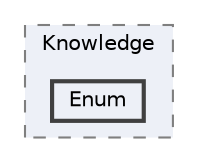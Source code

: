 digraph "C:/Users/むずでょ/Documents/Unity Projects/RMU-1-00-00-Research/Assets/RPGMaker/Codebase/CoreSystem/Knowledge/Enum"
{
 // LATEX_PDF_SIZE
  bgcolor="transparent";
  edge [fontname=Helvetica,fontsize=10,labelfontname=Helvetica,labelfontsize=10];
  node [fontname=Helvetica,fontsize=10,shape=box,height=0.2,width=0.4];
  compound=true
  subgraph clusterdir_379cb0c8d890ba9eedff102cfc790550 {
    graph [ bgcolor="#edf0f7", pencolor="grey50", label="Knowledge", fontname=Helvetica,fontsize=10 style="filled,dashed", URL="dir_379cb0c8d890ba9eedff102cfc790550.html",tooltip=""]
  dir_efa580c373e40e95b294cbc85ab7ad0b [label="Enum", fillcolor="#edf0f7", color="grey25", style="filled,bold", URL="dir_efa580c373e40e95b294cbc85ab7ad0b.html",tooltip=""];
  }
}
